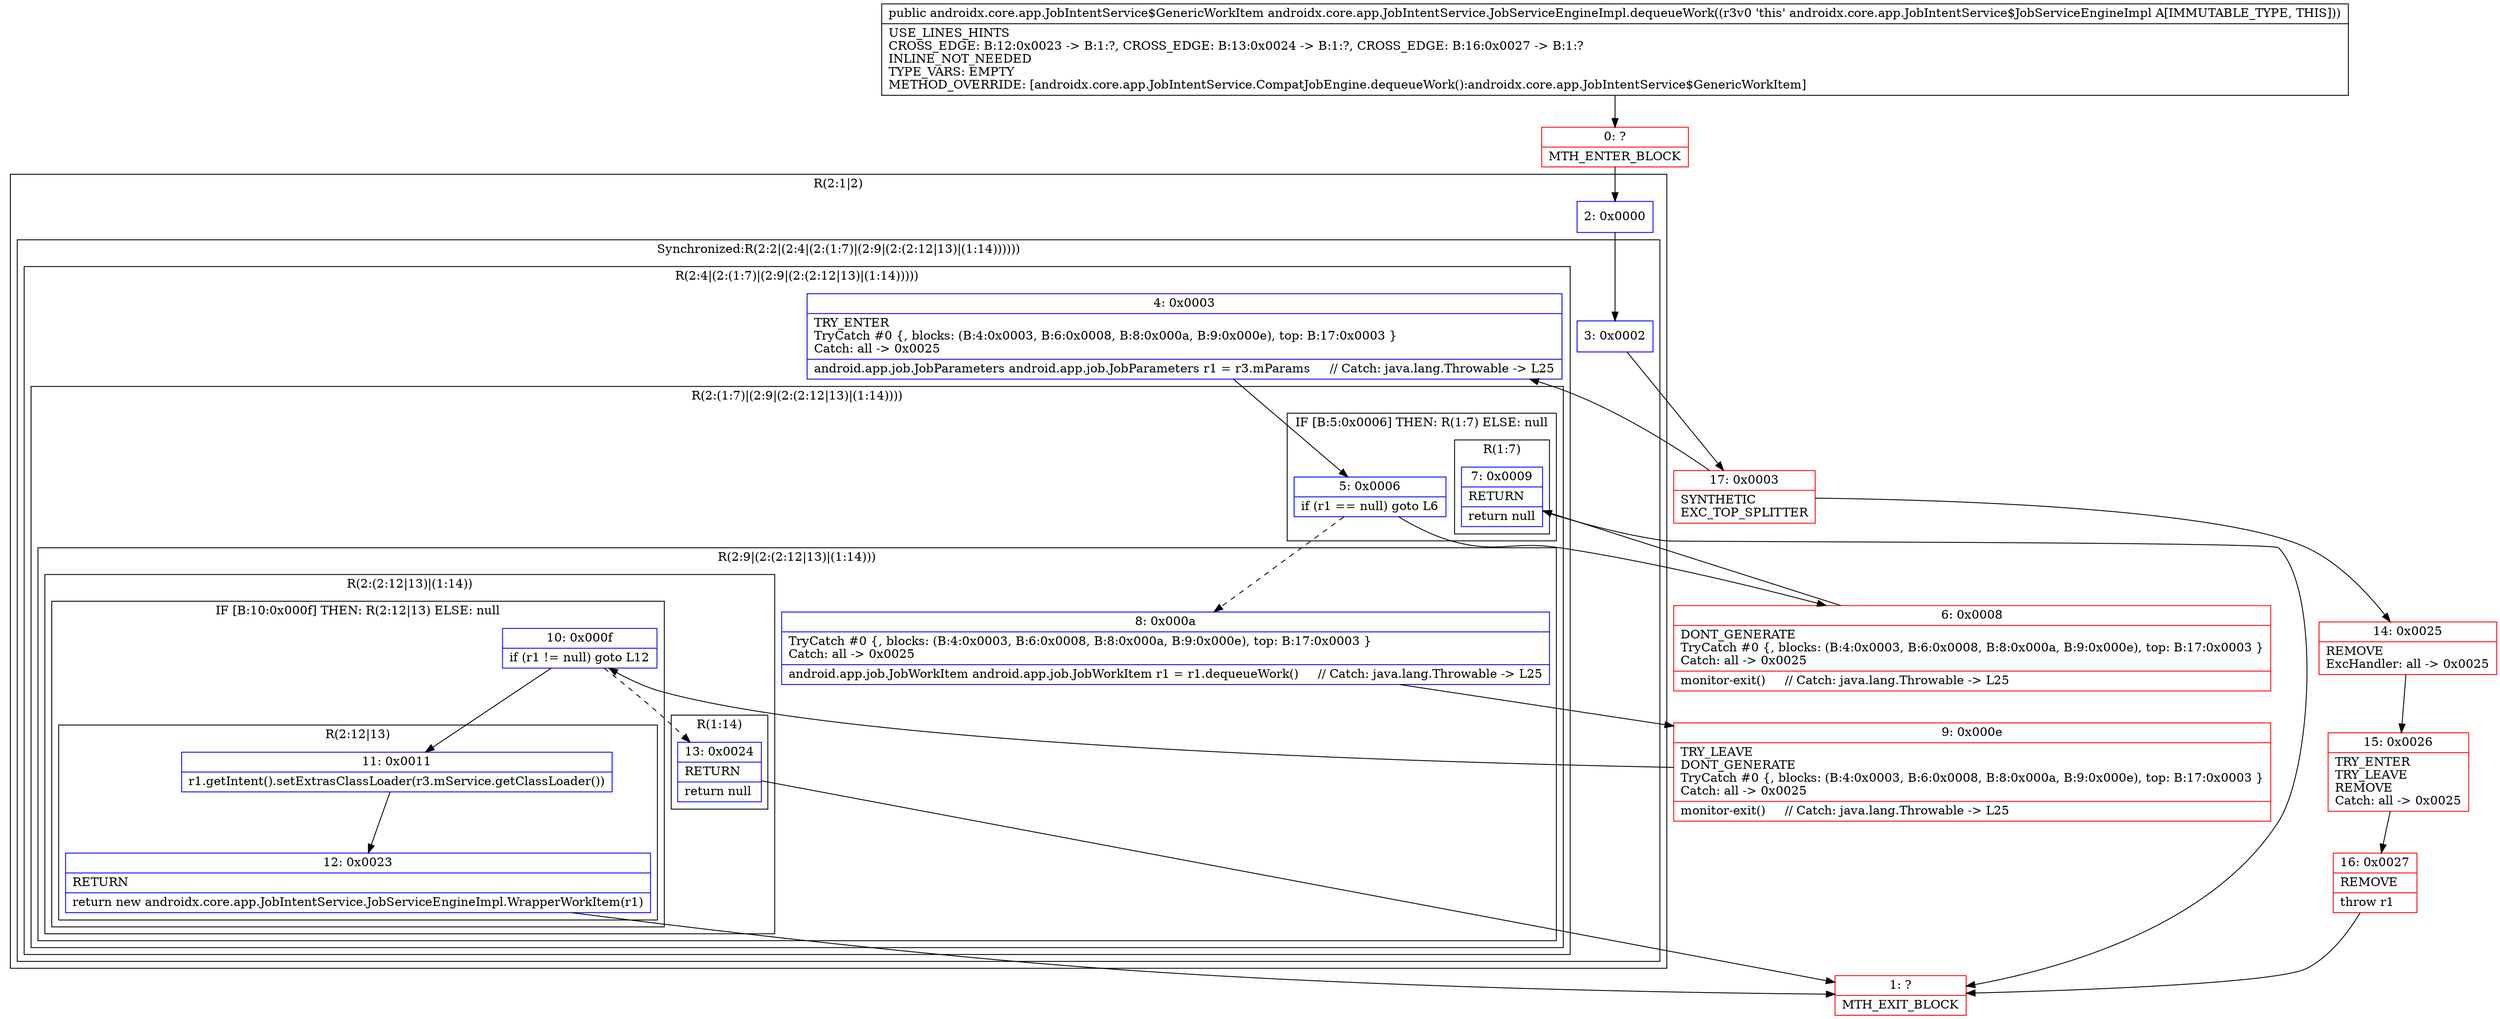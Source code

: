 digraph "CFG forandroidx.core.app.JobIntentService.JobServiceEngineImpl.dequeueWork()Landroidx\/core\/app\/JobIntentService$GenericWorkItem;" {
subgraph cluster_Region_1058845432 {
label = "R(2:1|2)";
node [shape=record,color=blue];
Node_2 [shape=record,label="{2\:\ 0x0000}"];
subgraph cluster_SynchronizedRegion_1352517885 {
label = "Synchronized:R(2:2|(2:4|(2:(1:7)|(2:9|(2:(2:12|13)|(1:14))))))";
node [shape=record,color=blue];
Node_3 [shape=record,label="{3\:\ 0x0002}"];
subgraph cluster_Region_1704202760 {
label = "R(2:4|(2:(1:7)|(2:9|(2:(2:12|13)|(1:14)))))";
node [shape=record,color=blue];
Node_4 [shape=record,label="{4\:\ 0x0003|TRY_ENTER\lTryCatch #0 \{, blocks: (B:4:0x0003, B:6:0x0008, B:8:0x000a, B:9:0x000e), top: B:17:0x0003 \}\lCatch: all \-\> 0x0025\l|android.app.job.JobParameters android.app.job.JobParameters r1 = r3.mParams     \/\/ Catch: java.lang.Throwable \-\> L25\l}"];
subgraph cluster_Region_1086993172 {
label = "R(2:(1:7)|(2:9|(2:(2:12|13)|(1:14))))";
node [shape=record,color=blue];
subgraph cluster_IfRegion_540839220 {
label = "IF [B:5:0x0006] THEN: R(1:7) ELSE: null";
node [shape=record,color=blue];
Node_5 [shape=record,label="{5\:\ 0x0006|if (r1 == null) goto L6\l}"];
subgraph cluster_Region_1914712231 {
label = "R(1:7)";
node [shape=record,color=blue];
Node_7 [shape=record,label="{7\:\ 0x0009|RETURN\l|return null\l}"];
}
}
subgraph cluster_Region_1567154860 {
label = "R(2:9|(2:(2:12|13)|(1:14)))";
node [shape=record,color=blue];
Node_8 [shape=record,label="{8\:\ 0x000a|TryCatch #0 \{, blocks: (B:4:0x0003, B:6:0x0008, B:8:0x000a, B:9:0x000e), top: B:17:0x0003 \}\lCatch: all \-\> 0x0025\l|android.app.job.JobWorkItem android.app.job.JobWorkItem r1 = r1.dequeueWork()     \/\/ Catch: java.lang.Throwable \-\> L25\l}"];
subgraph cluster_Region_678549353 {
label = "R(2:(2:12|13)|(1:14))";
node [shape=record,color=blue];
subgraph cluster_IfRegion_144963183 {
label = "IF [B:10:0x000f] THEN: R(2:12|13) ELSE: null";
node [shape=record,color=blue];
Node_10 [shape=record,label="{10\:\ 0x000f|if (r1 != null) goto L12\l}"];
subgraph cluster_Region_1298309409 {
label = "R(2:12|13)";
node [shape=record,color=blue];
Node_11 [shape=record,label="{11\:\ 0x0011|r1.getIntent().setExtrasClassLoader(r3.mService.getClassLoader())\l}"];
Node_12 [shape=record,label="{12\:\ 0x0023|RETURN\l|return new androidx.core.app.JobIntentService.JobServiceEngineImpl.WrapperWorkItem(r1)\l}"];
}
}
subgraph cluster_Region_370485434 {
label = "R(1:14)";
node [shape=record,color=blue];
Node_13 [shape=record,label="{13\:\ 0x0024|RETURN\l|return null\l}"];
}
}
}
}
}
}
}
Node_0 [shape=record,color=red,label="{0\:\ ?|MTH_ENTER_BLOCK\l}"];
Node_17 [shape=record,color=red,label="{17\:\ 0x0003|SYNTHETIC\lEXC_TOP_SPLITTER\l}"];
Node_6 [shape=record,color=red,label="{6\:\ 0x0008|DONT_GENERATE\lTryCatch #0 \{, blocks: (B:4:0x0003, B:6:0x0008, B:8:0x000a, B:9:0x000e), top: B:17:0x0003 \}\lCatch: all \-\> 0x0025\l|monitor\-exit()     \/\/ Catch: java.lang.Throwable \-\> L25\l}"];
Node_1 [shape=record,color=red,label="{1\:\ ?|MTH_EXIT_BLOCK\l}"];
Node_9 [shape=record,color=red,label="{9\:\ 0x000e|TRY_LEAVE\lDONT_GENERATE\lTryCatch #0 \{, blocks: (B:4:0x0003, B:6:0x0008, B:8:0x000a, B:9:0x000e), top: B:17:0x0003 \}\lCatch: all \-\> 0x0025\l|monitor\-exit()     \/\/ Catch: java.lang.Throwable \-\> L25\l}"];
Node_14 [shape=record,color=red,label="{14\:\ 0x0025|REMOVE\lExcHandler: all \-\> 0x0025\l}"];
Node_15 [shape=record,color=red,label="{15\:\ 0x0026|TRY_ENTER\lTRY_LEAVE\lREMOVE\lCatch: all \-\> 0x0025\l}"];
Node_16 [shape=record,color=red,label="{16\:\ 0x0027|REMOVE\l|throw r1\l}"];
MethodNode[shape=record,label="{public androidx.core.app.JobIntentService$GenericWorkItem androidx.core.app.JobIntentService.JobServiceEngineImpl.dequeueWork((r3v0 'this' androidx.core.app.JobIntentService$JobServiceEngineImpl A[IMMUTABLE_TYPE, THIS]))  | USE_LINES_HINTS\lCROSS_EDGE: B:12:0x0023 \-\> B:1:?, CROSS_EDGE: B:13:0x0024 \-\> B:1:?, CROSS_EDGE: B:16:0x0027 \-\> B:1:?\lINLINE_NOT_NEEDED\lTYPE_VARS: EMPTY\lMETHOD_OVERRIDE: [androidx.core.app.JobIntentService.CompatJobEngine.dequeueWork():androidx.core.app.JobIntentService$GenericWorkItem]\l}"];
MethodNode -> Node_0;Node_2 -> Node_3;
Node_3 -> Node_17;
Node_4 -> Node_5;
Node_5 -> Node_6;
Node_5 -> Node_8[style=dashed];
Node_7 -> Node_1;
Node_8 -> Node_9;
Node_10 -> Node_11;
Node_10 -> Node_13[style=dashed];
Node_11 -> Node_12;
Node_12 -> Node_1;
Node_13 -> Node_1;
Node_0 -> Node_2;
Node_17 -> Node_4;
Node_17 -> Node_14;
Node_6 -> Node_7;
Node_9 -> Node_10;
Node_14 -> Node_15;
Node_15 -> Node_16;
Node_16 -> Node_1;
}

